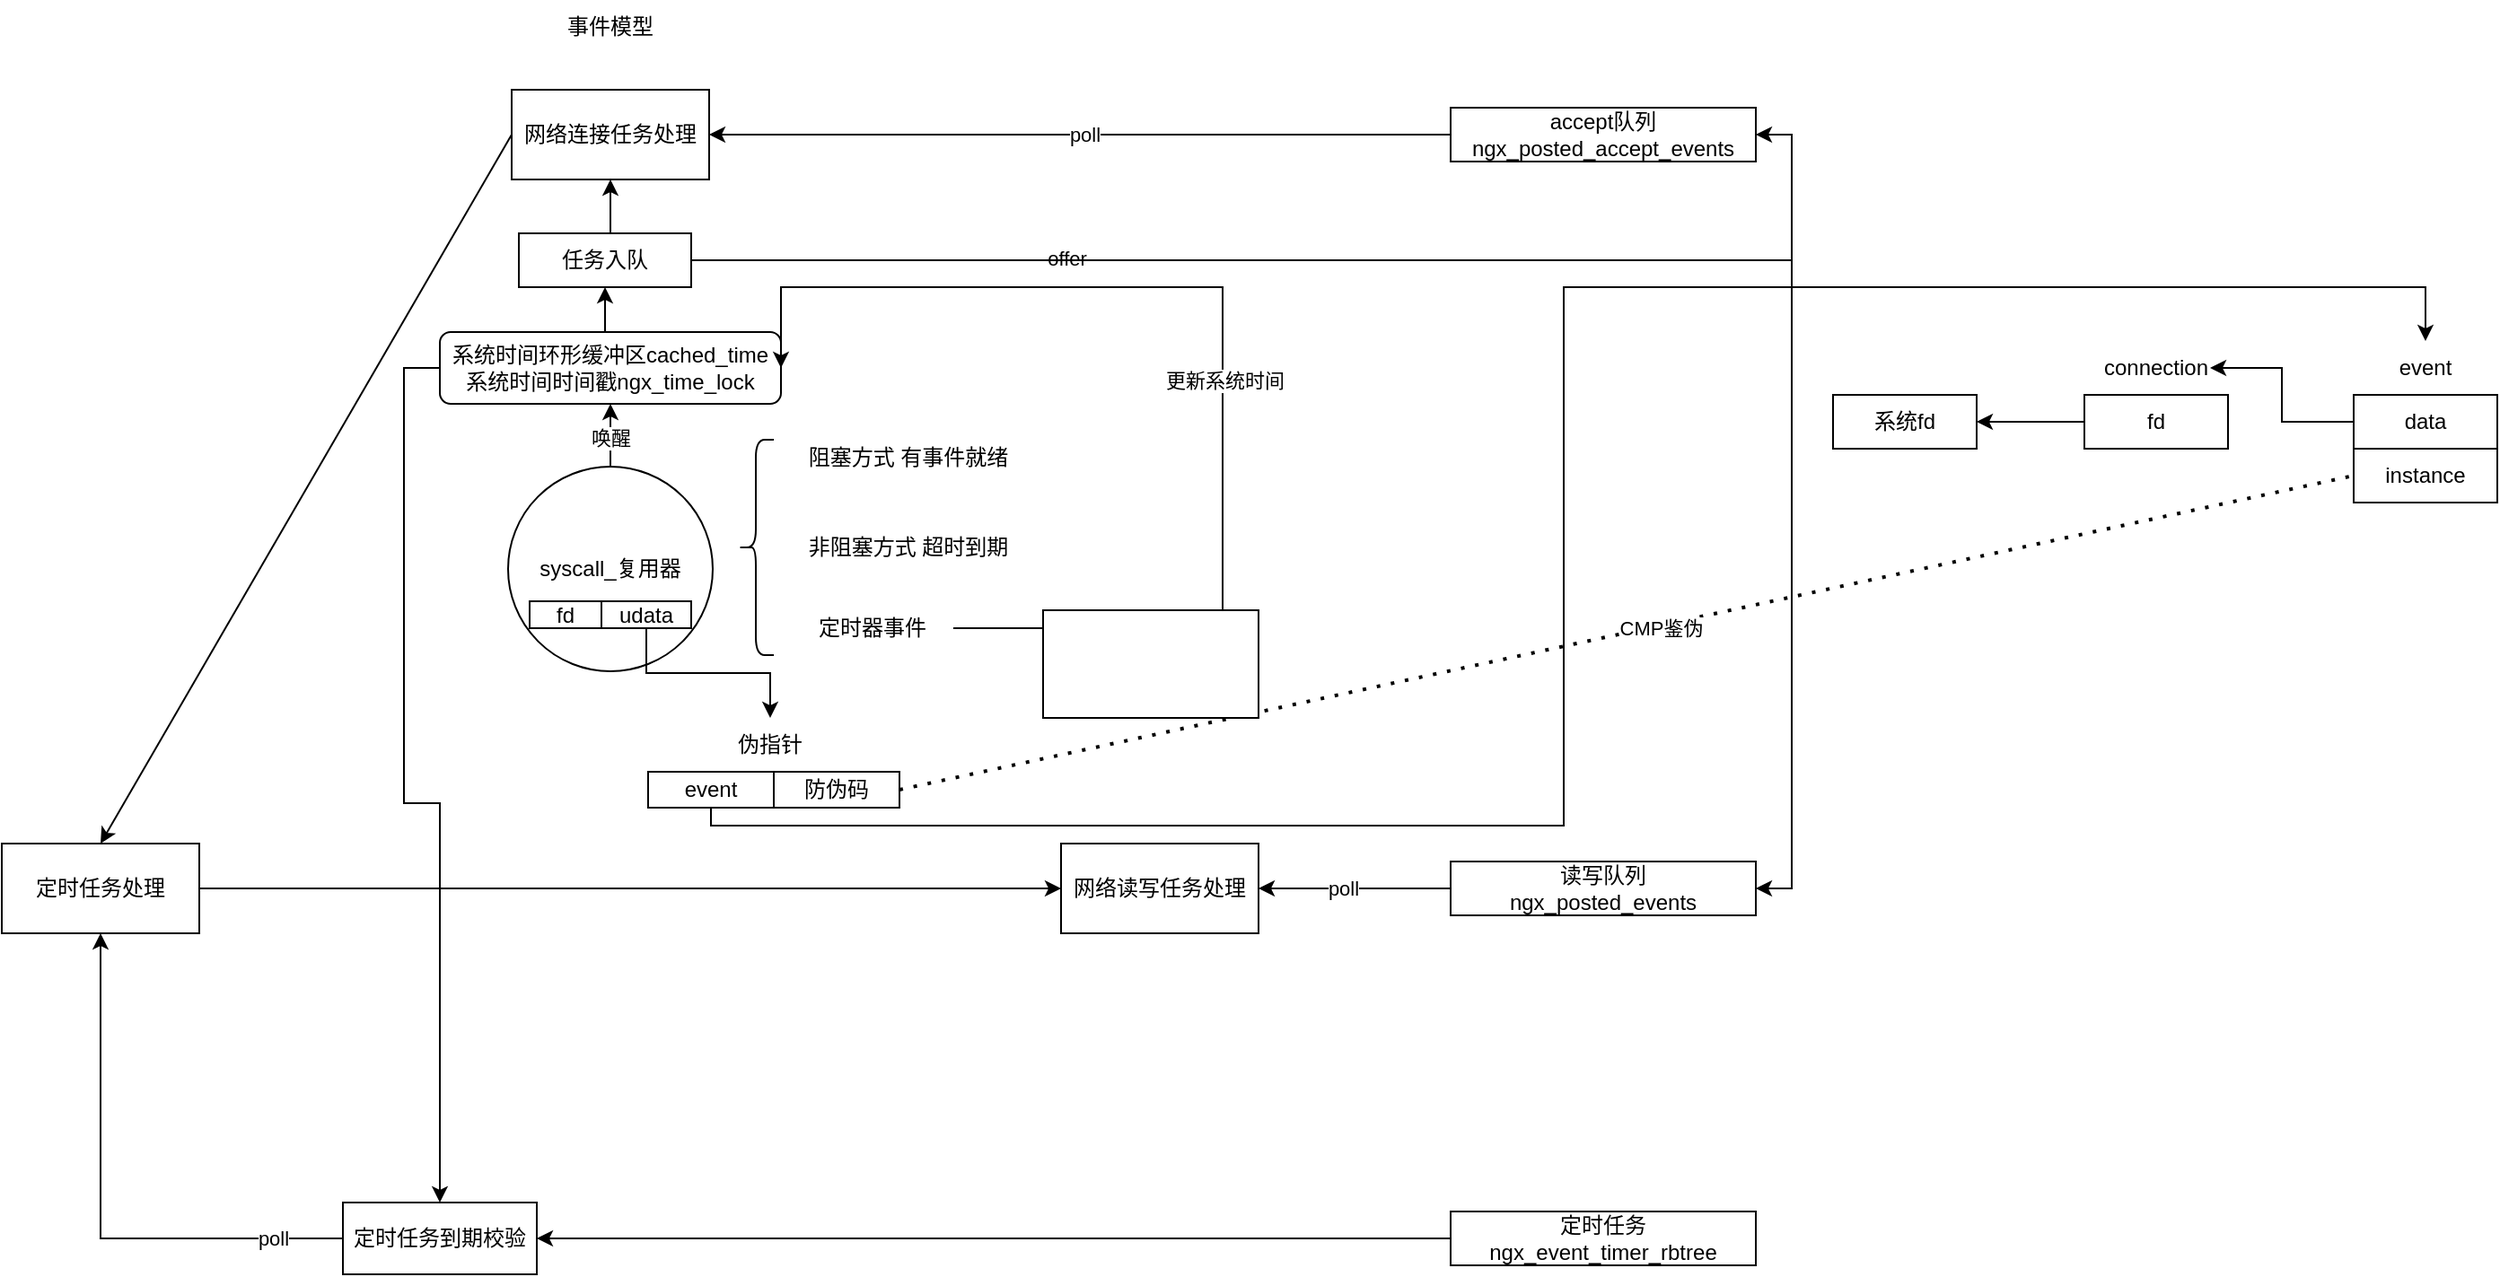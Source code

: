 <mxfile version="13.7.8" type="device"><diagram name="第 1 页" id="M2-zGbhgt3ag_IIkRx2r"><mxGraphModel dx="1346" dy="823" grid="1" gridSize="10" guides="1" tooltips="1" connect="1" arrows="1" fold="1" page="1" pageScale="1" pageWidth="827" pageHeight="1169" math="0" shadow="0"><root><mxCell id="0"/><mxCell id="1" parent="0"/><mxCell id="9oSkt1X6R4JOPy9Juw7Q-1" value="网络连接任务处理" style="rounded=0;whiteSpace=wrap;html=1;" parent="1" vertex="1"><mxGeometry x="304" y="60" width="110" height="50" as="geometry"/></mxCell><mxCell id="9oSkt1X6R4JOPy9Juw7Q-2" value="定时任务处理" style="rounded=0;whiteSpace=wrap;html=1;" parent="1" vertex="1"><mxGeometry x="20" y="480" width="110" height="50" as="geometry"/></mxCell><mxCell id="9oSkt1X6R4JOPy9Juw7Q-3" value="网络读写任务处理" style="rounded=0;whiteSpace=wrap;html=1;" parent="1" vertex="1"><mxGeometry x="610" y="480" width="110" height="50" as="geometry"/></mxCell><mxCell id="9oSkt1X6R4JOPy9Juw7Q-6" value="" style="endArrow=classic;html=1;rounded=0;exitX=0;exitY=0.5;exitDx=0;exitDy=0;entryX=0.5;entryY=0;entryDx=0;entryDy=0;" parent="1" source="9oSkt1X6R4JOPy9Juw7Q-1" target="9oSkt1X6R4JOPy9Juw7Q-2" edge="1"><mxGeometry width="50" height="50" relative="1" as="geometry"><mxPoint x="390" y="420" as="sourcePoint"/><mxPoint x="440" y="370" as="targetPoint"/></mxGeometry></mxCell><mxCell id="9oSkt1X6R4JOPy9Juw7Q-7" value="" style="endArrow=classic;html=1;rounded=0;entryX=0;entryY=0.5;entryDx=0;entryDy=0;" parent="1" source="9oSkt1X6R4JOPy9Juw7Q-2" target="9oSkt1X6R4JOPy9Juw7Q-3" edge="1"><mxGeometry width="50" height="50" relative="1" as="geometry"><mxPoint x="314" y="215" as="sourcePoint"/><mxPoint x="215" y="350" as="targetPoint"/></mxGeometry></mxCell><mxCell id="Jlt6j3P95a3iS-jcTIwT-9" style="edgeStyle=orthogonalEdgeStyle;rounded=0;orthogonalLoop=1;jettySize=auto;html=1;exitX=0.5;exitY=0;exitDx=0;exitDy=0;entryX=0.5;entryY=1;entryDx=0;entryDy=0;" edge="1" parent="1" source="9oSkt1X6R4JOPy9Juw7Q-8" target="9oSkt1X6R4JOPy9Juw7Q-21"><mxGeometry relative="1" as="geometry"/></mxCell><mxCell id="Jlt6j3P95a3iS-jcTIwT-12" value="唤醒" style="edgeLabel;html=1;align=center;verticalAlign=middle;resizable=0;points=[];" vertex="1" connectable="0" parent="Jlt6j3P95a3iS-jcTIwT-9"><mxGeometry x="-0.086" relative="1" as="geometry"><mxPoint as="offset"/></mxGeometry></mxCell><mxCell id="9oSkt1X6R4JOPy9Juw7Q-8" value="syscall_复用器" style="ellipse;whiteSpace=wrap;html=1;aspect=fixed;" parent="1" vertex="1"><mxGeometry x="302" y="270" width="114" height="114" as="geometry"/></mxCell><mxCell id="9oSkt1X6R4JOPy9Juw7Q-11" style="edgeStyle=orthogonalEdgeStyle;rounded=0;orthogonalLoop=1;jettySize=auto;html=1;exitX=0;exitY=0.5;exitDx=0;exitDy=0;entryX=1;entryY=0.5;entryDx=0;entryDy=0;" parent="1" source="9oSkt1X6R4JOPy9Juw7Q-10" target="9oSkt1X6R4JOPy9Juw7Q-1" edge="1"><mxGeometry relative="1" as="geometry"/></mxCell><mxCell id="9oSkt1X6R4JOPy9Juw7Q-12" value="poll" style="edgeLabel;html=1;align=center;verticalAlign=middle;resizable=0;points=[];" parent="9oSkt1X6R4JOPy9Juw7Q-11" vertex="1" connectable="0"><mxGeometry x="-0.009" y="2" relative="1" as="geometry"><mxPoint y="-2" as="offset"/></mxGeometry></mxCell><mxCell id="9oSkt1X6R4JOPy9Juw7Q-10" value="accept队列ngx_posted_accept_events" style="rounded=0;whiteSpace=wrap;html=1;" parent="1" vertex="1"><mxGeometry x="827" y="70" width="170" height="30" as="geometry"/></mxCell><mxCell id="9oSkt1X6R4JOPy9Juw7Q-15" style="edgeStyle=orthogonalEdgeStyle;rounded=0;orthogonalLoop=1;jettySize=auto;html=1;exitX=0;exitY=0.5;exitDx=0;exitDy=0;entryX=0.5;entryY=1;entryDx=0;entryDy=0;" parent="1" source="Jlt6j3P95a3iS-jcTIwT-1" target="9oSkt1X6R4JOPy9Juw7Q-2" edge="1"><mxGeometry relative="1" as="geometry"/></mxCell><mxCell id="9oSkt1X6R4JOPy9Juw7Q-20" value="poll" style="edgeLabel;html=1;align=center;verticalAlign=middle;resizable=0;points=[];" parent="9oSkt1X6R4JOPy9Juw7Q-15" vertex="1" connectable="0"><mxGeometry x="-0.531" y="-3" relative="1" as="geometry"><mxPoint x="32" y="3" as="offset"/></mxGeometry></mxCell><mxCell id="Jlt6j3P95a3iS-jcTIwT-4" style="edgeStyle=orthogonalEdgeStyle;rounded=0;orthogonalLoop=1;jettySize=auto;html=1;exitX=0;exitY=0.5;exitDx=0;exitDy=0;entryX=1;entryY=0.5;entryDx=0;entryDy=0;" edge="1" parent="1" source="9oSkt1X6R4JOPy9Juw7Q-13" target="Jlt6j3P95a3iS-jcTIwT-1"><mxGeometry relative="1" as="geometry"/></mxCell><mxCell id="9oSkt1X6R4JOPy9Juw7Q-13" value="定时任务ngx_event_timer_rbtree" style="rounded=0;whiteSpace=wrap;html=1;" parent="1" vertex="1"><mxGeometry x="827" y="685" width="170" height="30" as="geometry"/></mxCell><mxCell id="9oSkt1X6R4JOPy9Juw7Q-16" style="edgeStyle=orthogonalEdgeStyle;rounded=0;orthogonalLoop=1;jettySize=auto;html=1;exitX=0;exitY=0.5;exitDx=0;exitDy=0;entryX=1;entryY=0.5;entryDx=0;entryDy=0;" parent="1" source="9oSkt1X6R4JOPy9Juw7Q-14" target="9oSkt1X6R4JOPy9Juw7Q-3" edge="1"><mxGeometry relative="1" as="geometry"/></mxCell><mxCell id="9oSkt1X6R4JOPy9Juw7Q-19" value="poll" style="edgeLabel;html=1;align=center;verticalAlign=middle;resizable=0;points=[];" parent="9oSkt1X6R4JOPy9Juw7Q-16" vertex="1" connectable="0"><mxGeometry x="0.133" relative="1" as="geometry"><mxPoint as="offset"/></mxGeometry></mxCell><mxCell id="9oSkt1X6R4JOPy9Juw7Q-14" value="读写队列&lt;div&gt;ngx_posted_events&lt;/div&gt;" style="rounded=0;whiteSpace=wrap;html=1;" parent="1" vertex="1"><mxGeometry x="827" y="490" width="170" height="30" as="geometry"/></mxCell><mxCell id="9oSkt1X6R4JOPy9Juw7Q-18" value="事件模型" style="text;html=1;align=center;verticalAlign=middle;whiteSpace=wrap;rounded=0;" parent="1" vertex="1"><mxGeometry x="329" y="10" width="60" height="30" as="geometry"/></mxCell><mxCell id="Jlt6j3P95a3iS-jcTIwT-5" style="edgeStyle=orthogonalEdgeStyle;rounded=0;orthogonalLoop=1;jettySize=auto;html=1;exitX=0;exitY=0.5;exitDx=0;exitDy=0;" edge="1" parent="1" source="9oSkt1X6R4JOPy9Juw7Q-21" target="Jlt6j3P95a3iS-jcTIwT-1"><mxGeometry relative="1" as="geometry"/></mxCell><mxCell id="Jlt6j3P95a3iS-jcTIwT-10" style="edgeStyle=orthogonalEdgeStyle;rounded=0;orthogonalLoop=1;jettySize=auto;html=1;exitX=0.5;exitY=0;exitDx=0;exitDy=0;entryX=0.5;entryY=1;entryDx=0;entryDy=0;" edge="1" parent="1" source="9oSkt1X6R4JOPy9Juw7Q-21" target="Jlt6j3P95a3iS-jcTIwT-7"><mxGeometry relative="1" as="geometry"/></mxCell><mxCell id="9oSkt1X6R4JOPy9Juw7Q-21" value="系统时间环形缓冲区&lt;span style=&quot;background-color: transparent; color: light-dark(rgb(0, 0, 0), rgb(255, 255, 255));&quot;&gt;cached_time&lt;/span&gt;&lt;div&gt;系统时间时间戳ngx_time_lock&lt;/div&gt;" style="rounded=1;whiteSpace=wrap;html=1;" parent="1" vertex="1"><mxGeometry x="264" y="195" width="190" height="40" as="geometry"/></mxCell><mxCell id="9oSkt1X6R4JOPy9Juw7Q-22" value="" style="shape=curlyBracket;whiteSpace=wrap;html=1;rounded=1;labelPosition=left;verticalLabelPosition=middle;align=right;verticalAlign=middle;" parent="1" vertex="1"><mxGeometry x="430" y="255" width="20" height="120" as="geometry"/></mxCell><mxCell id="9oSkt1X6R4JOPy9Juw7Q-23" value="阻塞方式 有事件就绪" style="text;html=1;align=center;verticalAlign=middle;whiteSpace=wrap;rounded=0;" parent="1" vertex="1"><mxGeometry x="460" y="250" width="130" height="30" as="geometry"/></mxCell><mxCell id="9oSkt1X6R4JOPy9Juw7Q-24" value="非阻塞方式 超时到期" style="text;html=1;align=center;verticalAlign=middle;whiteSpace=wrap;rounded=0;" parent="1" vertex="1"><mxGeometry x="460" y="300" width="130" height="30" as="geometry"/></mxCell><mxCell id="9oSkt1X6R4JOPy9Juw7Q-32" style="edgeStyle=orthogonalEdgeStyle;rounded=0;orthogonalLoop=1;jettySize=auto;html=1;exitX=1;exitY=0.5;exitDx=0;exitDy=0;entryX=1;entryY=0.5;entryDx=0;entryDy=0;" parent="1" source="9oSkt1X6R4JOPy9Juw7Q-25" target="9oSkt1X6R4JOPy9Juw7Q-21" edge="1"><mxGeometry relative="1" as="geometry"><Array as="points"><mxPoint x="700" y="360"/><mxPoint x="700" y="170"/></Array></mxGeometry></mxCell><mxCell id="9oSkt1X6R4JOPy9Juw7Q-33" value="更新系统时间" style="edgeLabel;html=1;align=center;verticalAlign=middle;resizable=0;points=[];" parent="9oSkt1X6R4JOPy9Juw7Q-32" vertex="1" connectable="0"><mxGeometry x="-0.086" y="-1" relative="1" as="geometry"><mxPoint as="offset"/></mxGeometry></mxCell><mxCell id="9oSkt1X6R4JOPy9Juw7Q-25" value="定时器事件" style="text;html=1;align=center;verticalAlign=middle;whiteSpace=wrap;rounded=0;" parent="1" vertex="1"><mxGeometry x="460" y="345" width="90" height="30" as="geometry"/></mxCell><mxCell id="9oSkt1X6R4JOPy9Juw7Q-26" style="edgeStyle=orthogonalEdgeStyle;rounded=0;orthogonalLoop=1;jettySize=auto;html=1;exitX=0.5;exitY=1;exitDx=0;exitDy=0;" parent="1" source="9oSkt1X6R4JOPy9Juw7Q-24" target="9oSkt1X6R4JOPy9Juw7Q-24" edge="1"><mxGeometry relative="1" as="geometry"/></mxCell><mxCell id="9oSkt1X6R4JOPy9Juw7Q-43" style="edgeStyle=orthogonalEdgeStyle;rounded=0;orthogonalLoop=1;jettySize=auto;html=1;exitX=0;exitY=0.5;exitDx=0;exitDy=0;entryX=1;entryY=0.5;entryDx=0;entryDy=0;" parent="1" source="9oSkt1X6R4JOPy9Juw7Q-34" target="9oSkt1X6R4JOPy9Juw7Q-38" edge="1"><mxGeometry relative="1" as="geometry"/></mxCell><mxCell id="9oSkt1X6R4JOPy9Juw7Q-34" value="data" style="rounded=0;whiteSpace=wrap;html=1;" parent="1" vertex="1"><mxGeometry x="1330" y="230" width="80" height="30" as="geometry"/></mxCell><mxCell id="9oSkt1X6R4JOPy9Juw7Q-35" value="event" style="text;html=1;align=center;verticalAlign=middle;whiteSpace=wrap;rounded=0;" parent="1" vertex="1"><mxGeometry x="1340" y="200" width="60" height="30" as="geometry"/></mxCell><mxCell id="9oSkt1X6R4JOPy9Juw7Q-36" value="instance" style="rounded=0;whiteSpace=wrap;html=1;" parent="1" vertex="1"><mxGeometry x="1330" y="260" width="80" height="30" as="geometry"/></mxCell><mxCell id="9oSkt1X6R4JOPy9Juw7Q-44" style="edgeStyle=orthogonalEdgeStyle;rounded=0;orthogonalLoop=1;jettySize=auto;html=1;exitX=0;exitY=0.5;exitDx=0;exitDy=0;entryX=1;entryY=0.5;entryDx=0;entryDy=0;" parent="1" source="9oSkt1X6R4JOPy9Juw7Q-37" target="9oSkt1X6R4JOPy9Juw7Q-40" edge="1"><mxGeometry relative="1" as="geometry"/></mxCell><mxCell id="9oSkt1X6R4JOPy9Juw7Q-37" value="fd" style="rounded=0;whiteSpace=wrap;html=1;" parent="1" vertex="1"><mxGeometry x="1180" y="230" width="80" height="30" as="geometry"/></mxCell><mxCell id="9oSkt1X6R4JOPy9Juw7Q-38" value="connection" style="text;html=1;align=center;verticalAlign=middle;whiteSpace=wrap;rounded=0;" parent="1" vertex="1"><mxGeometry x="1190" y="200" width="60" height="30" as="geometry"/></mxCell><mxCell id="9oSkt1X6R4JOPy9Juw7Q-40" value="系统fd" style="rounded=0;whiteSpace=wrap;html=1;" parent="1" vertex="1"><mxGeometry x="1040" y="230" width="80" height="30" as="geometry"/></mxCell><mxCell id="9oSkt1X6R4JOPy9Juw7Q-45" value="fd" style="rounded=0;whiteSpace=wrap;html=1;" parent="1" vertex="1"><mxGeometry x="314" y="345" width="40" height="15" as="geometry"/></mxCell><mxCell id="9oSkt1X6R4JOPy9Juw7Q-51" style="edgeStyle=orthogonalEdgeStyle;rounded=0;orthogonalLoop=1;jettySize=auto;html=1;exitX=0.5;exitY=1;exitDx=0;exitDy=0;entryX=0.5;entryY=0;entryDx=0;entryDy=0;" parent="1" source="9oSkt1X6R4JOPy9Juw7Q-46" target="9oSkt1X6R4JOPy9Juw7Q-50" edge="1"><mxGeometry relative="1" as="geometry"/></mxCell><mxCell id="9oSkt1X6R4JOPy9Juw7Q-46" value="udata" style="rounded=0;whiteSpace=wrap;html=1;" parent="1" vertex="1"><mxGeometry x="354" y="345" width="50" height="15" as="geometry"/></mxCell><mxCell id="9oSkt1X6R4JOPy9Juw7Q-52" style="edgeStyle=orthogonalEdgeStyle;rounded=0;orthogonalLoop=1;jettySize=auto;html=1;exitX=0.5;exitY=1;exitDx=0;exitDy=0;" parent="1" source="9oSkt1X6R4JOPy9Juw7Q-48" target="9oSkt1X6R4JOPy9Juw7Q-35" edge="1"><mxGeometry relative="1" as="geometry"><Array as="points"><mxPoint x="415" y="470"/><mxPoint x="890" y="470"/><mxPoint x="890" y="170"/><mxPoint x="1370" y="170"/></Array></mxGeometry></mxCell><mxCell id="9oSkt1X6R4JOPy9Juw7Q-48" value="event" style="rounded=0;whiteSpace=wrap;html=1;" parent="1" vertex="1"><mxGeometry x="380" y="440" width="70" height="20" as="geometry"/></mxCell><mxCell id="9oSkt1X6R4JOPy9Juw7Q-49" value="防伪码" style="rounded=0;whiteSpace=wrap;html=1;" parent="1" vertex="1"><mxGeometry x="450" y="440" width="70" height="20" as="geometry"/></mxCell><mxCell id="9oSkt1X6R4JOPy9Juw7Q-50" value="伪指针" style="text;html=1;align=center;verticalAlign=middle;whiteSpace=wrap;rounded=0;" parent="1" vertex="1"><mxGeometry x="418" y="410" width="60" height="30" as="geometry"/></mxCell><mxCell id="9oSkt1X6R4JOPy9Juw7Q-53" value="" style="endArrow=none;dashed=1;html=1;dashPattern=1 3;strokeWidth=2;rounded=0;exitX=1;exitY=0.5;exitDx=0;exitDy=0;entryX=0;entryY=0.5;entryDx=0;entryDy=0;" parent="1" source="9oSkt1X6R4JOPy9Juw7Q-49" target="9oSkt1X6R4JOPy9Juw7Q-36" edge="1"><mxGeometry width="50" height="50" relative="1" as="geometry"><mxPoint x="700" y="340" as="sourcePoint"/><mxPoint x="750" y="290" as="targetPoint"/></mxGeometry></mxCell><mxCell id="9oSkt1X6R4JOPy9Juw7Q-54" value="CMP鉴伪" style="edgeLabel;html=1;align=center;verticalAlign=middle;resizable=0;points=[];" parent="9oSkt1X6R4JOPy9Juw7Q-53" vertex="1" connectable="0"><mxGeometry x="0.046" y="-2" relative="1" as="geometry"><mxPoint y="-1" as="offset"/></mxGeometry></mxCell><mxCell id="Jlt6j3P95a3iS-jcTIwT-1" value="定时任务到期校验" style="rounded=0;whiteSpace=wrap;html=1;" vertex="1" parent="1"><mxGeometry x="210" y="680" width="108" height="40" as="geometry"/></mxCell><mxCell id="Jlt6j3P95a3iS-jcTIwT-6" value="" style="rounded=0;whiteSpace=wrap;html=1;" vertex="1" parent="1"><mxGeometry x="600" y="350" width="120" height="60" as="geometry"/></mxCell><mxCell id="Jlt6j3P95a3iS-jcTIwT-11" style="edgeStyle=orthogonalEdgeStyle;rounded=0;orthogonalLoop=1;jettySize=auto;html=1;exitX=0.5;exitY=0;exitDx=0;exitDy=0;entryX=0.5;entryY=1;entryDx=0;entryDy=0;" edge="1" parent="1" source="Jlt6j3P95a3iS-jcTIwT-7" target="9oSkt1X6R4JOPy9Juw7Q-1"><mxGeometry relative="1" as="geometry"/></mxCell><mxCell id="Jlt6j3P95a3iS-jcTIwT-14" style="edgeStyle=orthogonalEdgeStyle;rounded=0;orthogonalLoop=1;jettySize=auto;html=1;exitX=1;exitY=0.5;exitDx=0;exitDy=0;entryX=1;entryY=0.5;entryDx=0;entryDy=0;" edge="1" parent="1" source="Jlt6j3P95a3iS-jcTIwT-7" target="9oSkt1X6R4JOPy9Juw7Q-10"><mxGeometry relative="1" as="geometry"/></mxCell><mxCell id="Jlt6j3P95a3iS-jcTIwT-15" value="offer" style="edgeLabel;html=1;align=center;verticalAlign=middle;resizable=0;points=[];" vertex="1" connectable="0" parent="Jlt6j3P95a3iS-jcTIwT-14"><mxGeometry x="-0.405" y="1" relative="1" as="geometry"><mxPoint as="offset"/></mxGeometry></mxCell><mxCell id="Jlt6j3P95a3iS-jcTIwT-16" style="edgeStyle=orthogonalEdgeStyle;rounded=0;orthogonalLoop=1;jettySize=auto;html=1;exitX=1;exitY=0.5;exitDx=0;exitDy=0;entryX=1;entryY=0.5;entryDx=0;entryDy=0;" edge="1" parent="1" source="Jlt6j3P95a3iS-jcTIwT-7" target="9oSkt1X6R4JOPy9Juw7Q-14"><mxGeometry relative="1" as="geometry"><Array as="points"><mxPoint x="1017" y="155"/><mxPoint x="1017" y="505"/></Array></mxGeometry></mxCell><mxCell id="Jlt6j3P95a3iS-jcTIwT-7" value="任务入队" style="rounded=0;whiteSpace=wrap;html=1;" vertex="1" parent="1"><mxGeometry x="308" y="140" width="96" height="30" as="geometry"/></mxCell></root></mxGraphModel></diagram></mxfile>